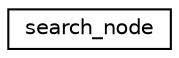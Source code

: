 digraph "Graphical Class Hierarchy"
{
  edge [fontname="Helvetica",fontsize="10",labelfontname="Helvetica",labelfontsize="10"];
  node [fontname="Helvetica",fontsize="10",shape=record];
  rankdir="LR";
  Node0 [label="search_node",height=0.2,width=0.4,color="black", fillcolor="white", style="filled",URL="$structsearch__node.html"];
}
